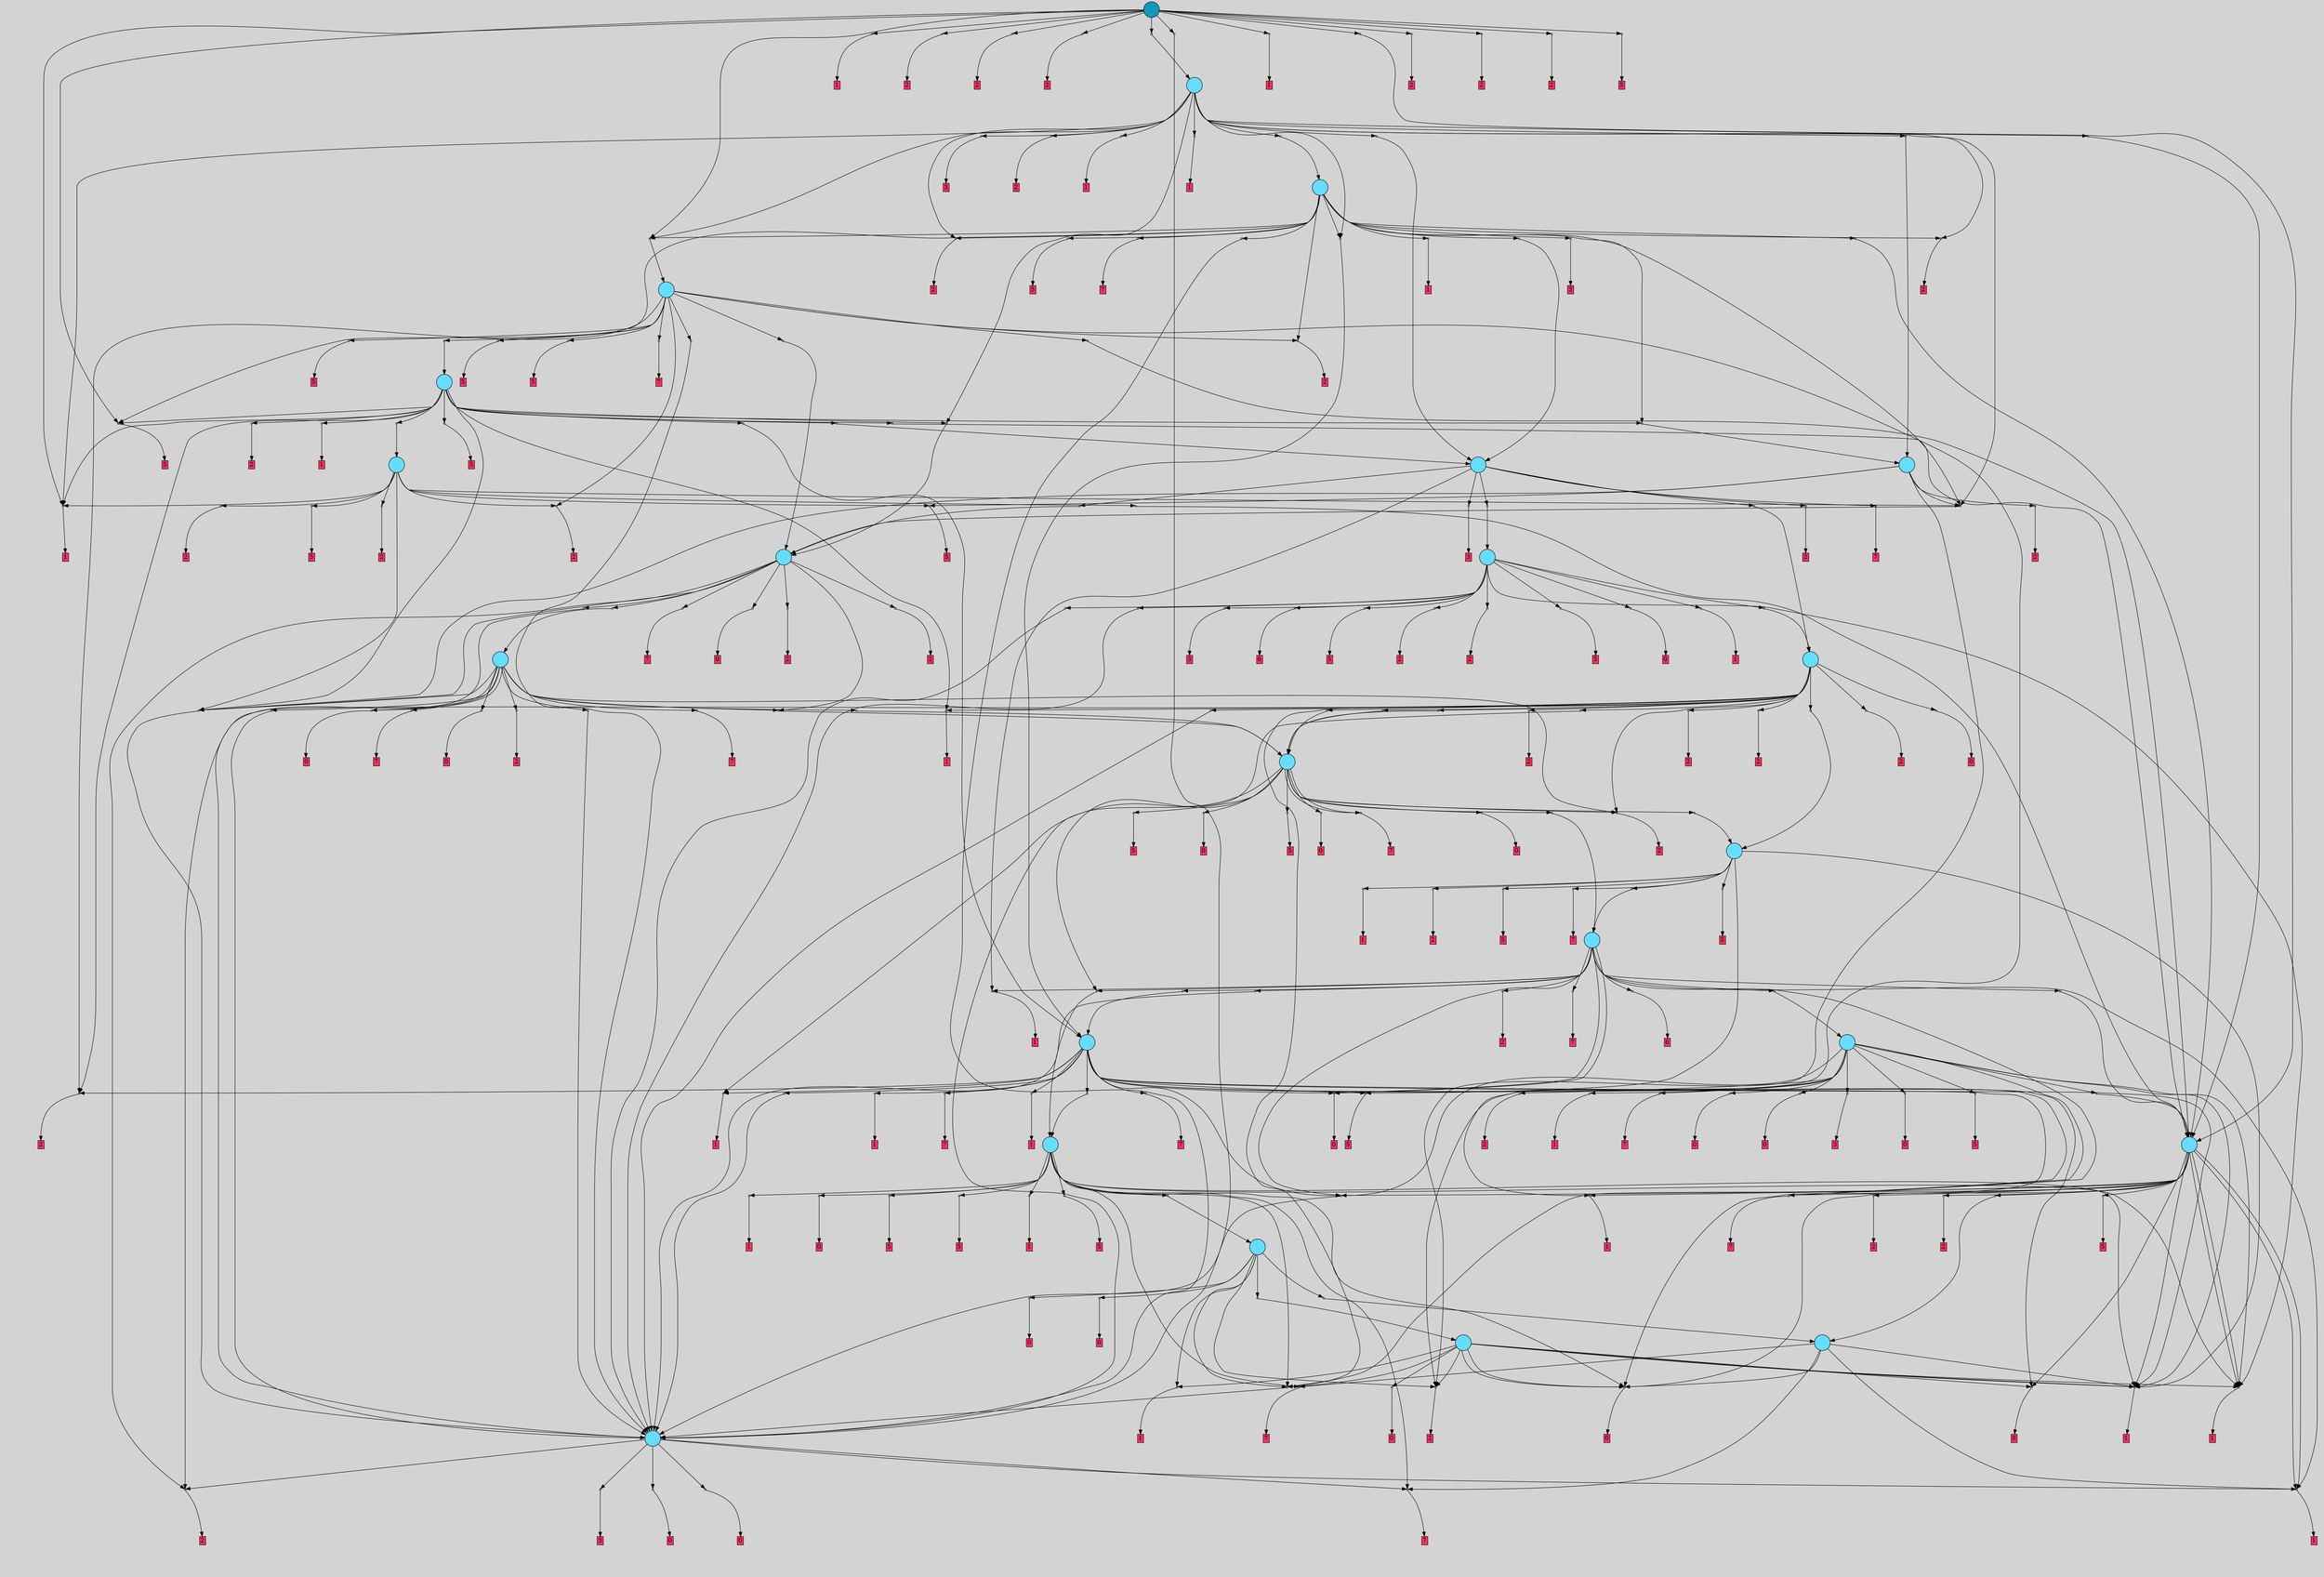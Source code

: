 // File exported with GEGELATI v1.3.1
// On the 2024-07-16 22:52:41
// With the MARL::MarlTPGGraphDotExporter
digraph{
	graph[pad = "0.212, 0.055" bgcolor = lightgray]
	node[shape=circle style = filled label = ""]
		T7202 [fillcolor="#66ddff"]
		T7214 [fillcolor="#66ddff"]
		T7271 [fillcolor="#66ddff"]
		T7302 [fillcolor="#66ddff"]
		T7304 [fillcolor="#66ddff"]
		T7317 [fillcolor="#66ddff"]
		T7330 [fillcolor="#66ddff"]
		T7396 [fillcolor="#66ddff"]
		T7455 [fillcolor="#66ddff"]
		T7478 [fillcolor="#66ddff"]
		T7526 [fillcolor="#66ddff"]
		T7986 [fillcolor="#66ddff"]
		T8007 [fillcolor="#66ddff"]
		T8102 [fillcolor="#66ddff"]
		T8138 [fillcolor="#66ddff"]
		T8168 [fillcolor="#66ddff"]
		T8339 [fillcolor="#66ddff"]
		T8343 [fillcolor="#66ddff"]
		T8396 [fillcolor="#66ddff"]
		T8428 [fillcolor="#66ddff"]
		T8470 [fillcolor="#66ddff"]
		T8497 [fillcolor="#66ddff"]
		T8539 [fillcolor="#1199bb"]
		P74787 [fillcolor="#cccccc" shape=point] //
		I74787 [shape=box style=invis label="8|1&0|5#3|7&#92;n2|2&4|5#3|0&#92;n1|6&0|4#1|0&#92;n6|7&3|2#0|2&#92;n5|6&0|0#4|4&#92;n7|6&2|4#3|1&#92;n0|3&3|7#3|1&#92;n3|3&1|3#0|6&#92;n7|0&2|7#2|0&#92;n4|3&1|6#1|5&#92;n"]
		P74787 -> I74787[style=invis]
		A57244 [fillcolor="#ff3366" shape=box margin=0.03 width=0 height=0 label="3"]
		T7202 -> P74787 -> A57244
		P74788 [fillcolor="#cccccc" shape=point] //
		I74788 [shape=box style=invis label="5|5&0|0#2|2&#92;n2|3&0|7#2|1&#92;n"]
		P74788 -> I74788[style=invis]
		A57245 [fillcolor="#ff3366" shape=box margin=0.03 width=0 height=0 label="1"]
		T7202 -> P74788 -> A57245
		P74789 [fillcolor="#cccccc" shape=point] //
		I74789 [shape=box style=invis label="1|1&3|2#2|4&#92;n7|3&4|4#1|5&#92;n"]
		P74789 -> I74789[style=invis]
		A57246 [fillcolor="#ff3366" shape=box margin=0.03 width=0 height=0 label="2"]
		T7202 -> P74789 -> A57246
		P74790 [fillcolor="#cccccc" shape=point] //
		I74790 [shape=box style=invis label="2|0&3|6#1|2&#92;n6|4&0|1#0|2&#92;n3|1&1|2#0|5&#92;n5|2&4|4#4|3&#92;n6|3&1|1#3|1&#92;n1|3&1|2#3|2&#92;n4|4&2|6#4|5&#92;n7|6&0|4#2|6&#92;n3|1&2|6#4|6&#92;n0|5&1|3#2|0&#92;n"]
		P74790 -> I74790[style=invis]
		A57247 [fillcolor="#ff3366" shape=box margin=0.03 width=0 height=0 label="0"]
		T7202 -> P74790 -> A57247
		P74791 [fillcolor="#cccccc" shape=point] //
		I74791 [shape=box style=invis label="3|2&0|6#0|4&#92;n7|2&4|0#3|1&#92;n6|7&1|1#3|0&#92;n0|7&1|5#0|4&#92;n3|1&2|5#1|5&#92;n7|2&1|7#2|0&#92;n6|2&4|4#4|1&#92;n1|3&4|6#3|1&#92;n"]
		P74791 -> I74791[style=invis]
		A57248 [fillcolor="#ff3366" shape=box margin=0.03 width=0 height=0 label="0"]
		T7202 -> P74791 -> A57248
		P74792 [fillcolor="#cccccc" shape=point] //
		I74792 [shape=box style=invis label="5|5&2|5#3|0&#92;n8|3&1|0#4|5&#92;n7|0&0|4#2|6&#92;n2|0&0|0#0|5&#92;n0|0&2|1#1|0&#92;n2|2&0|0#4|2&#92;n5|5&4|3#4|5&#92;n0|0&0|6#2|5&#92;n"]
		P74792 -> I74792[style=invis]
		A57249 [fillcolor="#ff3366" shape=box margin=0.03 width=0 height=0 label="7"]
		T7202 -> P74792 -> A57249
		P74793 [fillcolor="#cccccc" shape=point] //
		I74793 [shape=box style=invis label="7|7&4|6#1|5&#92;n5|2&3|5#1|5&#92;n2|0&1|1#3|0&#92;n"]
		P74793 -> I74793[style=invis]
		A57250 [fillcolor="#ff3366" shape=box margin=0.03 width=0 height=0 label="0"]
		T7214 -> P74793 -> A57250
		P74794 [fillcolor="#cccccc" shape=point] //
		I74794 [shape=box style=invis label="0|7&0|6#0|1&#92;n3|1&0|2#4|3&#92;n4|1&0|7#4|1&#92;n4|7&4|7#2|7&#92;n3|4&4|5#1|3&#92;n1|5&2|7#0|1&#92;n5|0&1|2#2|4&#92;n4|3&3|5#3|2&#92;n0|5&2|5#3|6&#92;n2|0&3|1#1|0&#92;n"]
		P74794 -> I74794[style=invis]
		A57251 [fillcolor="#ff3366" shape=box margin=0.03 width=0 height=0 label="1"]
		T7214 -> P74794 -> A57251
		T7214 -> P74788
		T7214 -> P74792
		P74795 [fillcolor="#cccccc" shape=point] //
		I74795 [shape=box style=invis label="7|0&0|4#2|4&#92;n8|3&1|0#4|5&#92;n3|4&2|4#2|4&#92;n5|5&2|5#3|0&#92;n2|0&0|0#0|5&#92;n0|0&2|1#1|0&#92;n2|2&0|0#4|2&#92;n5|5&4|3#4|5&#92;n0|0&0|6#2|5&#92;n"]
		P74795 -> I74795[style=invis]
		A57252 [fillcolor="#ff3366" shape=box margin=0.03 width=0 height=0 label="7"]
		T7214 -> P74795 -> A57252
		P74796 [fillcolor="#cccccc" shape=point] //
		I74796 [shape=box style=invis label="5|0&1|1#0|2&#92;n2|1&3|6#4|1&#92;n8|0&2|5#1|7&#92;n7|1&2|2#0|0&#92;n2|6&2|0#4|3&#92;n"]
		P74796 -> I74796[style=invis]
		T7271 -> P74796 -> T7202
		P74797 [fillcolor="#cccccc" shape=point] //
		I74797 [shape=box style=invis label="0|7&0|6#0|1&#92;n4|3&3|5#3|2&#92;n4|1&0|7#4|1&#92;n4|7&4|7#2|1&#92;n3|4&4|5#1|0&#92;n1|5&2|7#0|1&#92;n5|0&1|2#2|4&#92;n2|0&3|1#1|0&#92;n0|5&2|5#3|6&#92;n3|1&0|2#4|3&#92;n"]
		P74797 -> I74797[style=invis]
		A57253 [fillcolor="#ff3366" shape=box margin=0.03 width=0 height=0 label="1"]
		T7271 -> P74797 -> A57253
		T7271 -> P74793
		P74798 [fillcolor="#cccccc" shape=point] //
		I74798 [shape=box style=invis label="6|7&0|1#3|1&#92;n3|6&2|6#4|6&#92;n1|3&1|2#3|2&#92;n1|6&1|2#3|1&#92;n3|1&1|2#0|5&#92;n"]
		P74798 -> I74798[style=invis]
		A57254 [fillcolor="#ff3366" shape=box margin=0.03 width=0 height=0 label="0"]
		T7271 -> P74798 -> A57254
		P74799 [fillcolor="#cccccc" shape=point] //
		I74799 [shape=box style=invis label="6|7&2|4#0|7&#92;n1|7&4|6#1|5&#92;n5|2&3|5#1|5&#92;n"]
		P74799 -> I74799[style=invis]
		A57255 [fillcolor="#ff3366" shape=box margin=0.03 width=0 height=0 label="0"]
		T7271 -> P74799 -> A57255
		P74800 [fillcolor="#cccccc" shape=point] //
		I74800 [shape=box style=invis label="1|2&2|6#2|4&#92;n1|0&0|7#3|7&#92;n"]
		P74800 -> I74800[style=invis]
		A57256 [fillcolor="#ff3366" shape=box margin=0.03 width=0 height=0 label="2"]
		T7271 -> P74800 -> A57256
		P74801 [fillcolor="#cccccc" shape=point] //
		I74801 [shape=box style=invis label="7|0&4|0#4|1&#92;n5|7&0|5#2|0&#92;n1|2&1|0#3|0&#92;n4|0&2|1#2|1&#92;n2|2&3|3#3|1&#92;n"]
		P74801 -> I74801[style=invis]
		A57257 [fillcolor="#ff3366" shape=box margin=0.03 width=0 height=0 label="1"]
		T7271 -> P74801 -> A57257
		T7271 -> P74793
		T7271 -> P74794
		T7271 -> P74794
		T7302 -> P74798
		T7302 -> P74801
		T7302 -> P74793
		P74802 [fillcolor="#cccccc" shape=point] //
		I74802 [shape=box style=invis label="0|7&0|6#0|1&#92;n1|6&4|5#4|4&#92;n0|6&2|0#2|7&#92;n4|3&3|5#3|2&#92;n4|7&4|7#2|7&#92;n1|5&2|7#0|1&#92;n3|5&4|5#1|3&#92;n5|0&1|2#2|4&#92;n4|1&0|7#4|1&#92;n2|0&3|1#1|0&#92;n"]
		P74802 -> I74802[style=invis]
		A57258 [fillcolor="#ff3366" shape=box margin=0.03 width=0 height=0 label="1"]
		T7302 -> P74802 -> A57258
		T7302 -> P74794
		P74803 [fillcolor="#cccccc" shape=point] //
		I74803 [shape=box style=invis label="2|6&2|0#4|3&#92;n2|1&3|6#4|1&#92;n8|0&2|5#1|7&#92;n7|1&2|2#1|0&#92;n"]
		P74803 -> I74803[style=invis]
		T7302 -> P74803 -> T7202
		P74804 [fillcolor="#cccccc" shape=point] //
		I74804 [shape=box style=invis label="1|2&2|6#4|4&#92;n2|1&1|0#3|6&#92;n"]
		P74804 -> I74804[style=invis]
		A57259 [fillcolor="#ff3366" shape=box margin=0.03 width=0 height=0 label="2"]
		T7302 -> P74804 -> A57259
		P74805 [fillcolor="#cccccc" shape=point] //
		I74805 [shape=box style=invis label="5|0&0|7#3|7&#92;n1|2&2|6#2|4&#92;n"]
		P74805 -> I74805[style=invis]
		A57260 [fillcolor="#ff3366" shape=box margin=0.03 width=0 height=0 label="2"]
		T7302 -> P74805 -> A57260
		P74806 [fillcolor="#cccccc" shape=point] //
		I74806 [shape=box style=invis label="1|3&4|3#3|0&#92;n4|0&2|1#2|1&#92;n1|2&1|0#3|3&#92;n"]
		P74806 -> I74806[style=invis]
		T7302 -> P74806 -> T7214
		P74807 [fillcolor="#cccccc" shape=point] //
		I74807 [shape=box style=invis label="1|2&1|0#1|0&#92;n4|6&2|1#0|1&#92;n3|1&4|3#4|2&#92;n"]
		P74807 -> I74807[style=invis]
		A57261 [fillcolor="#ff3366" shape=box margin=0.03 width=0 height=0 label="5"]
		T7302 -> P74807 -> A57261
		T7302 -> P74788
		P74808 [fillcolor="#cccccc" shape=point] //
		I74808 [shape=box style=invis label="7|0&0|4#2|6&#92;n2|0&0|0#0|5&#92;n5|5&2|5#3|0&#92;n8|3&1|0#4|5&#92;n0|0&2|1#1|7&#92;n2|2&0|0#4|2&#92;n8|7&1|7#4|7&#92;n5|5&4|3#4|3&#92;n"]
		P74808 -> I74808[style=invis]
		A57262 [fillcolor="#ff3366" shape=box margin=0.03 width=0 height=0 label="7"]
		T7302 -> P74808 -> A57262
		T7302 -> P74801
		T7302 -> P74788
		T7302 -> P74796
		T7304 -> P74796
		T7304 -> P74797
		P74809 [fillcolor="#cccccc" shape=point] //
		I74809 [shape=box style=invis label="3|2&1|4#1|0&#92;n5|2&3|5#1|5&#92;n7|5&4|6#1|5&#92;n2|0&1|1#3|0&#92;n"]
		P74809 -> I74809[style=invis]
		A57263 [fillcolor="#ff3366" shape=box margin=0.03 width=0 height=0 label="0"]
		T7304 -> P74809 -> A57263
		P74810 [fillcolor="#cccccc" shape=point] //
		I74810 [shape=box style=invis label="6|7&0|1#3|1&#92;n1|7&1|2#3|2&#92;n3|6&2|6#4|6&#92;n1|6&1|2#3|1&#92;n3|7&0|5#2|4&#92;n"]
		P74810 -> I74810[style=invis]
		T7304 -> P74810 -> T7271
		T7304 -> P74800
		P74811 [fillcolor="#cccccc" shape=point] //
		I74811 [shape=box style=invis label="4|0&2|1#2|1&#92;n1|2&1|0#3|3&#92;n7|0&4|3#4|1&#92;n3|1&4|3#3|0&#92;n"]
		P74811 -> I74811[style=invis]
		T7304 -> P74811 -> T7214
		P74812 [fillcolor="#cccccc" shape=point] //
		I74812 [shape=box style=invis label="8|7&0|5#3|1&#92;n6|3&2|3#4|7&#92;n7|1&1|5#2|1&#92;n0|5&1|3#2|2&#92;n7|3&4|6#2|7&#92;n3|5&1|0#4|3&#92;n8|5&0|7#2|5&#92;n3|0&0|7#1|6&#92;n"]
		P74812 -> I74812[style=invis]
		A57264 [fillcolor="#ff3366" shape=box margin=0.03 width=0 height=0 label="0"]
		T7304 -> P74812 -> A57264
		T7317 -> P74796
		P74813 [fillcolor="#cccccc" shape=point] //
		I74813 [shape=box style=invis label="8|7&0|5#3|1&#92;n3|3&4|0#4|2&#92;n7|3&4|6#2|7&#92;n7|1&1|1#2|1&#92;n0|5&1|3#2|2&#92;n6|3&2|3#4|7&#92;n3|5&1|0#4|3&#92;n8|5&0|7#2|5&#92;n3|0&0|7#1|6&#92;n"]
		P74813 -> I74813[style=invis]
		A57265 [fillcolor="#ff3366" shape=box margin=0.03 width=0 height=0 label="0"]
		T7317 -> P74813 -> A57265
		T7317 -> P74801
		T7317 -> P74794
		P74814 [fillcolor="#cccccc" shape=point] //
		I74814 [shape=box style=invis label="3|1&4|0#0|2&#92;n6|0&3|2#1|4&#92;n2|0&0|3#2|2&#92;n3|7&3|7#0|5&#92;n"]
		P74814 -> I74814[style=invis]
		A57266 [fillcolor="#ff3366" shape=box margin=0.03 width=0 height=0 label="5"]
		T7317 -> P74814 -> A57266
		P74815 [fillcolor="#cccccc" shape=point] //
		I74815 [shape=box style=invis label="2|0&1|1#3|0&#92;n7|7&4|6#1|5&#92;n5|2&3|5#1|2&#92;n"]
		P74815 -> I74815[style=invis]
		T7317 -> P74815 -> T7304
		T7317 -> P74792
		T7317 -> P74795
		P74816 [fillcolor="#cccccc" shape=point] //
		I74816 [shape=box style=invis label="3|1&4|3#3|0&#92;n4|3&2|2#3|3&#92;n4|6&2|1#0|0&#92;n7|0&4|3#2|1&#92;n1|2&1|0#1|0&#92;n"]
		P74816 -> I74816[style=invis]
		A57267 [fillcolor="#ff3366" shape=box margin=0.03 width=0 height=0 label="5"]
		T7317 -> P74816 -> A57267
		P74817 [fillcolor="#cccccc" shape=point] //
		I74817 [shape=box style=invis label="0|7&4|6#0|0&#92;n3|3&3|5#3|2&#92;n2|0&3|1#1|0&#92;n4|7&4|7#2|7&#92;n3|2&4|1#4|6&#92;n5|0&1|2#2|4&#92;n3|1&0|2#4|3&#92;n1|5&2|7#0|1&#92;n0|5&2|5#3|7&#92;n4|1&2|7#4|1&#92;n"]
		P74817 -> I74817[style=invis]
		A57268 [fillcolor="#ff3366" shape=box margin=0.03 width=0 height=0 label="1"]
		T7317 -> P74817 -> A57268
		P74818 [fillcolor="#cccccc" shape=point] //
		I74818 [shape=box style=invis label="3|1&4|0#0|2&#92;n2|0&0|3#2|2&#92;n3|4&3|7#0|5&#92;n4|0&4|7#4|3&#92;n"]
		P74818 -> I74818[style=invis]
		A57269 [fillcolor="#ff3366" shape=box margin=0.03 width=0 height=0 label="5"]
		T7317 -> P74818 -> A57269
		T7317 -> P74793
		P74819 [fillcolor="#cccccc" shape=point] //
		I74819 [shape=box style=invis label="2|0&3|1#1|0&#92;n1|6&4|5#4|4&#92;n0|6&2|0#2|7&#92;n4|3&3|5#3|2&#92;n4|7&4|7#2|7&#92;n1|5&2|7#0|1&#92;n3|5&4|5#1|3&#92;n5|0&1|2#2|4&#92;n4|1&0|7#3|1&#92;n0|7&0|6#0|1&#92;n"]
		P74819 -> I74819[style=invis]
		A57270 [fillcolor="#ff3366" shape=box margin=0.03 width=0 height=0 label="1"]
		T7317 -> P74819 -> A57270
		T7330 -> P74801
		T7330 -> P74794
		T7330 -> P74803
		P74820 [fillcolor="#cccccc" shape=point] //
		I74820 [shape=box style=invis label="7|0&2|2#4|0&#92;n"]
		P74820 -> I74820[style=invis]
		A57271 [fillcolor="#ff3366" shape=box margin=0.03 width=0 height=0 label="2"]
		T7330 -> P74820 -> A57271
		P74821 [fillcolor="#cccccc" shape=point] //
		I74821 [shape=box style=invis label="2|1&0|0#2|5&#92;n7|0&4|3#2|1&#92;n1|2&1|0#1|0&#92;n4|6&2|1#0|1&#92;n4|1&4|3#3|2&#92;n"]
		P74821 -> I74821[style=invis]
		T7330 -> P74821 -> T7302
		P74822 [fillcolor="#cccccc" shape=point] //
		I74822 [shape=box style=invis label="7|5&0|4#1|0&#92;n8|5&3|6#3|2&#92;n6|0&1|4#2|3&#92;n"]
		P74822 -> I74822[style=invis]
		A57272 [fillcolor="#ff3366" shape=box margin=0.03 width=0 height=0 label="1"]
		T7330 -> P74822 -> A57272
		T7330 -> P74808
		P74823 [fillcolor="#cccccc" shape=point] //
		I74823 [shape=box style=invis label="8|0&2|5#1|7&#92;n1|0&3|0#3|6&#92;n2|6&2|0#4|3&#92;n1|0&0|4#2|3&#92;n"]
		P74823 -> I74823[style=invis]
		A57273 [fillcolor="#ff3366" shape=box margin=0.03 width=0 height=0 label="7"]
		T7330 -> P74823 -> A57273
		P74824 [fillcolor="#cccccc" shape=point] //
		I74824 [shape=box style=invis label="5|2&3|5#1|5&#92;n7|7&1|6#1|5&#92;n2|0&1|1#3|0&#92;n"]
		P74824 -> I74824[style=invis]
		A57274 [fillcolor="#ff3366" shape=box margin=0.03 width=0 height=0 label="0"]
		T7330 -> P74824 -> A57274
		T7330 -> P74800
		P74825 [fillcolor="#cccccc" shape=point] //
		I74825 [shape=box style=invis label="2|3&1|1#3|0&#92;n8|3&1|1#1|3&#92;n"]
		P74825 -> I74825[style=invis]
		A57275 [fillcolor="#ff3366" shape=box margin=0.03 width=0 height=0 label="0"]
		T7330 -> P74825 -> A57275
		P74826 [fillcolor="#cccccc" shape=point] //
		I74826 [shape=box style=invis label="2|2&4|5#3|0&#92;n6|6&3|2#0|2&#92;n1|6&0|4#1|0&#92;n8|6&3|5#2|5&#92;n5|6&0|0#4|0&#92;n6|0&2|7#2|0&#92;n3|3&1|7#0|6&#92;n7|6&2|4#3|1&#92;n8|1&0|5#3|7&#92;n4|3&1|6#1|5&#92;n"]
		P74826 -> I74826[style=invis]
		A57276 [fillcolor="#ff3366" shape=box margin=0.03 width=0 height=0 label="3"]
		T7330 -> P74826 -> A57276
		P74827 [fillcolor="#cccccc" shape=point] //
		I74827 [shape=box style=invis label="0|0&0|2#4|1&#92;n"]
		P74827 -> I74827[style=invis]
		A57277 [fillcolor="#ff3366" shape=box margin=0.03 width=0 height=0 label="0"]
		T7330 -> P74827 -> A57277
		P74828 [fillcolor="#cccccc" shape=point] //
		I74828 [shape=box style=invis label="2|0&4|3#2|2&#92;n3|1&4|0#0|2&#92;n4|0&4|7#4|3&#92;n"]
		P74828 -> I74828[style=invis]
		A57278 [fillcolor="#ff3366" shape=box margin=0.03 width=0 height=0 label="5"]
		T7330 -> P74828 -> A57278
		P74829 [fillcolor="#cccccc" shape=point] //
		I74829 [shape=box style=invis label="2|7&0|6#4|1&#92;n3|4&4|5#1|3&#92;n1|5&2|7#0|4&#92;n2|0&3|1#1|0&#92;n0|0&2|0#3|6&#92;n"]
		P74829 -> I74829[style=invis]
		T7396 -> P74829 -> T7317
		T7396 -> P74803
		P74830 [fillcolor="#cccccc" shape=point] //
		I74830 [shape=box style=invis label="7|6&2|6#0|0&#92;n5|6&3|0#4|2&#92;n5|0&4|0#0|1&#92;n2|2&1|7#4|2&#92;n"]
		P74830 -> I74830[style=invis]
		A57279 [fillcolor="#ff3366" shape=box margin=0.03 width=0 height=0 label="1"]
		T7396 -> P74830 -> A57279
		P74831 [fillcolor="#cccccc" shape=point] //
		I74831 [shape=box style=invis label="3|0&1|1#2|7&#92;n0|1&2|2#3|7&#92;n1|1&3|3#0|2&#92;n2|7&3|7#1|2&#92;n5|2&2|4#1|2&#92;n3|3&1|7#3|5&#92;n1|3&0|3#1|2&#92;n"]
		P74831 -> I74831[style=invis]
		A57280 [fillcolor="#ff3366" shape=box margin=0.03 width=0 height=0 label="7"]
		T7396 -> P74831 -> A57280
		P74832 [fillcolor="#cccccc" shape=point] //
		I74832 [shape=box style=invis label="2|0&1|1#3|0&#92;n7|7&4|6#2|5&#92;n"]
		P74832 -> I74832[style=invis]
		A57281 [fillcolor="#ff3366" shape=box margin=0.03 width=0 height=0 label="0"]
		T7396 -> P74832 -> A57281
		P74833 [fillcolor="#cccccc" shape=point] //
		I74833 [shape=box style=invis label="1|2&2|6#4|2&#92;n1|0&0|7#3|7&#92;n"]
		P74833 -> I74833[style=invis]
		A57282 [fillcolor="#ff3366" shape=box margin=0.03 width=0 height=0 label="2"]
		T7396 -> P74833 -> A57282
		P74834 [fillcolor="#cccccc" shape=point] //
		I74834 [shape=box style=invis label="3|4&4|5#1|3&#92;n8|5&0|4#0|1&#92;n2|0&3|1#1|0&#92;n6|0&3|0#1|1&#92;n0|6&1|6#0|5&#92;n4|3&3|5#3|2&#92;n0|2&0|4#0|1&#92;n6|3&0|6#0|1&#92;n7|2&4|0#1|7&#92;n0|3&1|4#3|0&#92;n"]
		P74834 -> I74834[style=invis]
		A57283 [fillcolor="#ff3366" shape=box margin=0.03 width=0 height=0 label="1"]
		T7396 -> P74834 -> A57283
		P74835 [fillcolor="#cccccc" shape=point] //
		I74835 [shape=box style=invis label="7|0&4|3#2|2&#92;n1|2&1|0#1|0&#92;n4|6&2|1#0|1&#92;n3|1&4|3#3|2&#92;n"]
		P74835 -> I74835[style=invis]
		A57284 [fillcolor="#ff3366" shape=box margin=0.03 width=0 height=0 label="5"]
		T7396 -> P74835 -> A57284
		P74836 [fillcolor="#cccccc" shape=point] //
		I74836 [shape=box style=invis label="5|0&3|2#2|4&#92;n4|1&3|0#0|3&#92;n3|1&1|2#4|3&#92;n4|6&3|5#3|2&#92;n4|1&0|7#4|1&#92;n1|1&2|7#0|1&#92;n0|5&2|5#3|6&#92;n3|4&4|5#1|0&#92;n0|7&0|6#0|2&#92;n"]
		P74836 -> I74836[style=invis]
		A57285 [fillcolor="#ff3366" shape=box margin=0.03 width=0 height=0 label="1"]
		T7396 -> P74836 -> A57285
		T7396 -> P74794
		T7396 -> P74808
		T7396 -> P74798
		T7396 -> P74793
		P74837 [fillcolor="#cccccc" shape=point] //
		I74837 [shape=box style=invis label="7|1&3|2#1|0&#92;n6|0&1|4#0|0&#92;n5|5&4|5#4|7&#92;n2|6&2|0#4|3&#92;n2|1&3|6#4|1&#92;n"]
		P74837 -> I74837[style=invis]
		T7396 -> P74837 -> T7202
		P74838 [fillcolor="#cccccc" shape=point] //
		I74838 [shape=box style=invis label="7|0&0|4#2|6&#92;n2|0&0|0#0|5&#92;n0|4&2|1#1|7&#92;n5|5&2|5#3|0&#92;n2|2&0|0#4|2&#92;n5|5&4|3#4|3&#92;n8|7&1|7#4|7&#92;n"]
		P74838 -> I74838[style=invis]
		A57286 [fillcolor="#ff3366" shape=box margin=0.03 width=0 height=0 label="7"]
		T7396 -> P74838 -> A57286
		P74839 [fillcolor="#cccccc" shape=point] //
		I74839 [shape=box style=invis label="1|3&1|2#3|1&#92;n2|3&1|2#0|2&#92;n3|1&2|4#0|5&#92;n6|6&3|6#0|5&#92;n2|2&1|4#2|5&#92;n"]
		P74839 -> I74839[style=invis]
		T7455 -> P74839 -> T7302
		P74840 [fillcolor="#cccccc" shape=point] //
		I74840 [shape=box style=invis label="4|0&2|1#2|1&#92;n3|1&4|3#2|0&#92;n7|5&3|0#0|3&#92;n7|0&4|0#2|3&#92;n0|5&0|4#4|0&#92;n5|0&0|4#2|0&#92;n5|3&4|3#0|7&#92;n2|2&3|3#3|1&#92;n1|2&4|7#1|6&#92;n"]
		P74840 -> I74840[style=invis]
		A57287 [fillcolor="#ff3366" shape=box margin=0.03 width=0 height=0 label="6"]
		T7455 -> P74840 -> A57287
		P74841 [fillcolor="#cccccc" shape=point] //
		I74841 [shape=box style=invis label="2|0&2|6#4|3&#92;n0|2&4|1#3|7&#92;n7|1&0|4#4|2&#92;n7|5&4|5#1|5&#92;n3|4&2|2#0|7&#92;n2|5&2|4#0|0&#92;n"]
		P74841 -> I74841[style=invis]
		T7455 -> P74841 -> T7317
		P74842 [fillcolor="#cccccc" shape=point] //
		I74842 [shape=box style=invis label="2|1&3|6#4|1&#92;n2|6&2|0#4|7&#92;n8|0&2|5#1|7&#92;n5|3&1|4#3|5&#92;n"]
		P74842 -> I74842[style=invis]
		T7455 -> P74842 -> T7202
		T7455 -> P74832
		P74843 [fillcolor="#cccccc" shape=point] //
		I74843 [shape=box style=invis label="3|0&3|3#4|5&#92;n0|3&2|2#0|7&#92;n8|3&4|3#3|0&#92;n"]
		P74843 -> I74843[style=invis]
		T7455 -> P74843 -> T7330
		P74844 [fillcolor="#cccccc" shape=point] //
		I74844 [shape=box style=invis label="8|1&4|1#2|2&#92;n7|0&3|2#2|0&#92;n7|2&2|3#4|2&#92;n"]
		P74844 -> I74844[style=invis]
		T7455 -> P74844 -> T7396
		P74845 [fillcolor="#cccccc" shape=point] //
		I74845 [shape=box style=invis label="3|2&2|7#4|3&#92;n1|0&1|7#3|7&#92;n"]
		P74845 -> I74845[style=invis]
		A57288 [fillcolor="#ff3366" shape=box margin=0.03 width=0 height=0 label="2"]
		T7455 -> P74845 -> A57288
		P74846 [fillcolor="#cccccc" shape=point] //
		I74846 [shape=box style=invis label="0|7&0|6#0|1&#92;n3|1&0|2#4|3&#92;n4|1&0|7#4|1&#92;n4|7&4|7#1|7&#92;n5|0&1|2#2|4&#92;n8|5&0|4#0|1&#92;n3|4&4|5#1|3&#92;n4|3&3|5#3|2&#92;n1|1&2|7#0|1&#92;n2|0&3|1#1|0&#92;n"]
		P74846 -> I74846[style=invis]
		A57289 [fillcolor="#ff3366" shape=box margin=0.03 width=0 height=0 label="1"]
		T7455 -> P74846 -> A57289
		P74847 [fillcolor="#cccccc" shape=point] //
		I74847 [shape=box style=invis label="7|0&0|4#2|6&#92;n2|0&0|0#0|5&#92;n5|5&1|5#3|0&#92;n0|0&2|1#1|7&#92;n8|7&1|7#4|7&#92;n2|2&0|0#4|2&#92;n4|6&1|5#1|0&#92;n5|5&4|3#4|3&#92;n"]
		P74847 -> I74847[style=invis]
		A57290 [fillcolor="#ff3366" shape=box margin=0.03 width=0 height=0 label="7"]
		T7455 -> P74847 -> A57290
		T7455 -> P74808
		T7455 -> P74803
		T7455 -> P74832
		T7455 -> P74788
		P74848 [fillcolor="#cccccc" shape=point] //
		I74848 [shape=box style=invis label="7|1&2|2#1|1&#92;n0|5&0|4#4|0&#92;n8|0&4|5#0|7&#92;n5|7&2|2#2|6&#92;n"]
		P74848 -> I74848[style=invis]
		T7478 -> P74848 -> T7455
		P74849 [fillcolor="#cccccc" shape=point] //
		I74849 [shape=box style=invis label="0|0&0|0#2|0&#92;n8|6&4|5#4|1&#92;n"]
		P74849 -> I74849[style=invis]
		A57291 [fillcolor="#ff3366" shape=box margin=0.03 width=0 height=0 label="2"]
		T7478 -> P74849 -> A57291
		P74850 [fillcolor="#cccccc" shape=point] //
		I74850 [shape=box style=invis label="2|0&1|3#2|5&#92;n8|6&2|0#0|3&#92;n0|1&4|7#0|7&#92;n1|3&2|4#0|2&#92;n"]
		P74850 -> I74850[style=invis]
		A57292 [fillcolor="#ff3366" shape=box margin=0.03 width=0 height=0 label="5"]
		T7478 -> P74850 -> A57292
		P74851 [fillcolor="#cccccc" shape=point] //
		I74851 [shape=box style=invis label="7|0&4|4#2|1&#92;n4|6&2|1#0|1&#92;n3|1&2|4#3|7&#92;n7|4&4|1#4|3&#92;n1|2&1|0#4|0&#92;n8|5&1|5#2|3&#92;n3|1&4|3#3|2&#92;n"]
		P74851 -> I74851[style=invis]
		A57293 [fillcolor="#ff3366" shape=box margin=0.03 width=0 height=0 label="7"]
		T7478 -> P74851 -> A57293
		T7478 -> P74794
		P74852 [fillcolor="#cccccc" shape=point] //
		I74852 [shape=box style=invis label="3|4&4|0#2|5&#92;n4|0&4|7#4|3&#92;n0|7&1|1#1|2&#92;n2|0&2|3#2|2&#92;n"]
		P74852 -> I74852[style=invis]
		A57294 [fillcolor="#ff3366" shape=box margin=0.03 width=0 height=0 label="5"]
		T7478 -> P74852 -> A57294
		T7478 -> P74835
		P74853 [fillcolor="#cccccc" shape=point] //
		I74853 [shape=box style=invis label="8|5&0|4#0|1&#92;n3|1&0|2#4|3&#92;n4|1&0|7#4|1&#92;n4|7&4|7#1|7&#92;n5|0&1|2#2|4&#92;n0|7&0|6#0|1&#92;n3|4&4|5#1|3&#92;n4|3&3|5#3|2&#92;n1|1&2|7#0|1&#92;n2|0&3|1#0|0&#92;n"]
		P74853 -> I74853[style=invis]
		A57295 [fillcolor="#ff3366" shape=box margin=0.03 width=0 height=0 label="1"]
		T7478 -> P74853 -> A57295
		P74854 [fillcolor="#cccccc" shape=point] //
		I74854 [shape=box style=invis label="4|2&4|3#0|5&#92;n7|5&2|1#4|1&#92;n8|0&1|2#4|4&#92;n"]
		P74854 -> I74854[style=invis]
		T7526 -> P74854 -> T7478
		P74855 [fillcolor="#cccccc" shape=point] //
		I74855 [shape=box style=invis label="4|2&4|2#2|5&#92;n4|0&4|2#1|0&#92;n3|2&2|0#0|6&#92;n"]
		P74855 -> I74855[style=invis]
		A57296 [fillcolor="#ff3366" shape=box margin=0.03 width=0 height=0 label="0"]
		T7526 -> P74855 -> A57296
		P74856 [fillcolor="#cccccc" shape=point] //
		I74856 [shape=box style=invis label="3|3&1|7#3|5&#92;n0|1&0|2#3|7&#92;n0|0&2|2#3|2&#92;n8|7&3|0#1|5&#92;n6|7&1|3#2|4&#92;n2|7&3|7#1|0&#92;n"]
		P74856 -> I74856[style=invis]
		A57297 [fillcolor="#ff3366" shape=box margin=0.03 width=0 height=0 label="7"]
		T7526 -> P74856 -> A57297
		P74857 [fillcolor="#cccccc" shape=point] //
		I74857 [shape=box style=invis label="8|5&2|0#2|5&#92;n1|0&3|1#1|5&#92;n"]
		P74857 -> I74857[style=invis]
		A57298 [fillcolor="#ff3366" shape=box margin=0.03 width=0 height=0 label="0"]
		T7526 -> P74857 -> A57298
		P74858 [fillcolor="#cccccc" shape=point] //
		I74858 [shape=box style=invis label="8|0&3|2#1|3&#92;n2|3&4|6#2|5&#92;n"]
		P74858 -> I74858[style=invis]
		A57299 [fillcolor="#ff3366" shape=box margin=0.03 width=0 height=0 label="2"]
		T7526 -> P74858 -> A57299
		P74859 [fillcolor="#cccccc" shape=point] //
		I74859 [shape=box style=invis label="8|0&4|5#0|7&#92;n5|7&2|2#2|6&#92;n7|1&2|2#1|4&#92;n"]
		P74859 -> I74859[style=invis]
		T7526 -> P74859 -> T7455
		P74860 [fillcolor="#cccccc" shape=point] //
		I74860 [shape=box style=invis label="6|6&4|7#3|1&#92;n5|5&4|3#2|2&#92;n4|0&4|7#4|3&#92;n2|0&2|3#2|3&#92;n"]
		P74860 -> I74860[style=invis]
		A57300 [fillcolor="#ff3366" shape=box margin=0.03 width=0 height=0 label="5"]
		T7526 -> P74860 -> A57300
		T7526 -> P74841
		T7526 -> P74834
		P74861 [fillcolor="#cccccc" shape=point] //
		I74861 [shape=box style=invis label="4|7&0|7#1|2&#92;n4|0&3|7#3|1&#92;n1|2&4|0#2|7&#92;n"]
		P74861 -> I74861[style=invis]
		A57301 [fillcolor="#ff3366" shape=box margin=0.03 width=0 height=0 label="0"]
		T7526 -> P74861 -> A57301
		P74862 [fillcolor="#cccccc" shape=point] //
		I74862 [shape=box style=invis label="4|6&2|1#0|1&#92;n1|2&1|0#1|0&#92;n7|0&4|3#2|1&#92;n3|1&4|3#3|2&#92;n"]
		P74862 -> I74862[style=invis]
		A57302 [fillcolor="#ff3366" shape=box margin=0.03 width=0 height=0 label="5"]
		T7526 -> P74862 -> A57302
		T7526 -> P74856
		P74863 [fillcolor="#cccccc" shape=point] //
		I74863 [shape=box style=invis label="8|3&1|0#4|5&#92;n0|0&0|6#3|4&#92;n2|0&2|0#0|5&#92;n1|7&4|0#2|2&#92;n5|0&2|5#2|0&#92;n5|5&4|5#1|6&#92;n"]
		P74863 -> I74863[style=invis]
		A57303 [fillcolor="#ff3366" shape=box margin=0.03 width=0 height=0 label="7"]
		T7986 -> P74863 -> A57303
		P74864 [fillcolor="#cccccc" shape=point] //
		I74864 [shape=box style=invis label="6|4&0|3#1|6&#92;n7|3&0|6#3|7&#92;n0|7&0|4#1|7&#92;n0|5&2|5#3|6&#92;n0|5&3|7#4|1&#92;n7|4&3|0#2|2&#92;n8|2&4|0#1|3&#92;n4|7&0|6#0|4&#92;n7|3&0|7#3|0&#92;n6|2&3|0#2|4&#92;n"]
		P74864 -> I74864[style=invis]
		T7986 -> P74864 -> T7526
		P74865 [fillcolor="#cccccc" shape=point] //
		I74865 [shape=box style=invis label="2|6&2|0#4|3&#92;n8|0&2|5#1|7&#92;n2|1&3|6#4|1&#92;n7|1&0|2#1|0&#92;n5|7&4|6#3|7&#92;n"]
		P74865 -> I74865[style=invis]
		T7986 -> P74865 -> T7202
		P74866 [fillcolor="#cccccc" shape=point] //
		I74866 [shape=box style=invis label="6|4&0|3#1|6&#92;n7|4&3|0#2|2&#92;n4|7&0|6#0|4&#92;n0|5&2|5#3|6&#92;n0|5&3|7#4|1&#92;n7|3&0|2#3|7&#92;n8|0&4|0#1|3&#92;n0|7&0|4#1|7&#92;n7|3&0|7#3|0&#92;n6|2&3|0#2|4&#92;n"]
		P74866 -> I74866[style=invis]
		T7986 -> P74866 -> T7526
		P74867 [fillcolor="#cccccc" shape=point] //
		I74867 [shape=box style=invis label="3|7&0|7#1|7&#92;n7|0&4|7#3|4&#92;n4|4&2|2#0|5&#92;n2|4&0|4#1|4&#92;n"]
		P74867 -> I74867[style=invis]
		A57304 [fillcolor="#ff3366" shape=box margin=0.03 width=0 height=0 label="0"]
		T7986 -> P74867 -> A57304
		P74868 [fillcolor="#cccccc" shape=point] //
		I74868 [shape=box style=invis label="8|7&1|7#4|5&#92;n5|5&2|5#3|0&#92;n3|3&2|0#1|2&#92;n5|5&4|5#1|0&#92;n1|7&4|0#2|2&#92;n8|3&1|0#4|5&#92;n2|0&2|0#0|5&#92;n"]
		P74868 -> I74868[style=invis]
		A57305 [fillcolor="#ff3366" shape=box margin=0.03 width=0 height=0 label="7"]
		T7986 -> P74868 -> A57305
		P74869 [fillcolor="#cccccc" shape=point] //
		I74869 [shape=box style=invis label="2|0&1|1#2|1&#92;n"]
		P74869 -> I74869[style=invis]
		A57306 [fillcolor="#ff3366" shape=box margin=0.03 width=0 height=0 label="0"]
		T7986 -> P74869 -> A57306
		T7986 -> P74858
		P74870 [fillcolor="#cccccc" shape=point] //
		I74870 [shape=box style=invis label="2|6&2|0#4|3&#92;n8|0&2|5#1|7&#92;n2|0&3|6#4|1&#92;n5|7&4|6#3|7&#92;n5|2&0|0#3|1&#92;n7|1&0|2#1|0&#92;n"]
		P74870 -> I74870[style=invis]
		T7986 -> P74870 -> T7202
		P74871 [fillcolor="#cccccc" shape=point] //
		I74871 [shape=box style=invis label="8|0&3|5#4|1&#92;n"]
		P74871 -> I74871[style=invis]
		A57307 [fillcolor="#ff3366" shape=box margin=0.03 width=0 height=0 label="2"]
		T7986 -> P74871 -> A57307
		P74872 [fillcolor="#cccccc" shape=point] //
		I74872 [shape=box style=invis label="2|6&2|0#4|3&#92;n7|1&3|6#4|1&#92;n8|0&2|5#1|7&#92;n8|0&1|6#4|1&#92;n7|1&2|2#1|0&#92;n"]
		P74872 -> I74872[style=invis]
		T7986 -> P74872 -> T7202
		T7986 -> P74867
		T8007 -> P74864
		P74873 [fillcolor="#cccccc" shape=point] //
		I74873 [shape=box style=invis label="0|0&1|1#4|7&#92;n2|3&4|6#4|5&#92;n"]
		P74873 -> I74873[style=invis]
		A57308 [fillcolor="#ff3366" shape=box margin=0.03 width=0 height=0 label="2"]
		T8007 -> P74873 -> A57308
		T8007 -> P74865
		P74874 [fillcolor="#cccccc" shape=point] //
		I74874 [shape=box style=invis label="6|4&0|3#1|6&#92;n7|4&3|0#2|2&#92;n0|7&0|4#1|7&#92;n8|0&4|0#1|3&#92;n0|5&3|7#4|1&#92;n7|3&0|6#3|7&#92;n0|5&2|5#3|3&#92;n4|7&0|6#0|4&#92;n7|3&0|7#3|0&#92;n6|2&3|0#2|4&#92;n"]
		P74874 -> I74874[style=invis]
		T8007 -> P74874 -> T7986
		P74875 [fillcolor="#cccccc" shape=point] //
		I74875 [shape=box style=invis label="0|6&1|6#2|2&#92;n2|6&2|0#4|3&#92;n8|0&2|5#1|7&#92;n5|2&0|0#3|1&#92;n5|0&4|6#3|7&#92;n7|1&0|2#1|0&#92;n"]
		P74875 -> I74875[style=invis]
		T8007 -> P74875 -> T7202
		T8007 -> P74789
		P74876 [fillcolor="#cccccc" shape=point] //
		I74876 [shape=box style=invis label="3|0&1|1#2|7&#92;n0|1&2|2#3|7&#92;n1|1&3|3#0|2&#92;n3|3&1|7#3|5&#92;n5|2&2|4#1|2&#92;n2|7&3|1#1|2&#92;n1|3&0|3#1|2&#92;n"]
		P74876 -> I74876[style=invis]
		A57309 [fillcolor="#ff3366" shape=box margin=0.03 width=0 height=0 label="7"]
		T8007 -> P74876 -> A57309
		P74877 [fillcolor="#cccccc" shape=point] //
		I74877 [shape=box style=invis label="4|4&2|2#0|5&#92;n4|0&4|7#3|4&#92;n3|7&0|7#1|7&#92;n"]
		P74877 -> I74877[style=invis]
		A57310 [fillcolor="#ff3366" shape=box margin=0.03 width=0 height=0 label="0"]
		T8007 -> P74877 -> A57310
		P74878 [fillcolor="#cccccc" shape=point] //
		I74878 [shape=box style=invis label="2|4&4|6#2|5&#92;n8|0&3|2#1|3&#92;n"]
		P74878 -> I74878[style=invis]
		A57311 [fillcolor="#ff3366" shape=box margin=0.03 width=0 height=0 label="2"]
		T8007 -> P74878 -> A57311
		P74879 [fillcolor="#cccccc" shape=point] //
		I74879 [shape=box style=invis label="7|0&3|6#4|5&#92;n8|6&1|1#2|0&#92;n7|1&3|2#1|7&#92;n8|3&3|3#4|0&#92;n"]
		P74879 -> I74879[style=invis]
		T8102 -> P74879 -> T7202
		P74880 [fillcolor="#cccccc" shape=point] //
		I74880 [shape=box style=invis label="6|4&0|3#1|6&#92;n7|1&0|7#3|0&#92;n0|5&2|5#3|6&#92;n1|7&0|6#0|4&#92;n0|7&0|4#1|7&#92;n0|5&3|4#4|1&#92;n1|7&2|2#4|4&#92;n7|4&3|0#2|2&#92;n0|1&3|7#3|4&#92;n8|0&4|0#1|3&#92;n"]
		P74880 -> I74880[style=invis]
		T8102 -> P74880 -> T7526
		P74881 [fillcolor="#cccccc" shape=point] //
		I74881 [shape=box style=invis label="6|0&0|4#4|1&#92;n8|0&2|3#1|7&#92;n7|1&0|4#1|0&#92;n5|7&4|6#3|7&#92;n"]
		P74881 -> I74881[style=invis]
		T8102 -> P74881 -> T7202
		P74882 [fillcolor="#cccccc" shape=point] //
		I74882 [shape=box style=invis label="3|3&0|5#2|4&#92;n5|4&1|3#1|3&#92;n3|0&4|5#3|3&#92;n6|1&3|1#4|6&#92;n"]
		P74882 -> I74882[style=invis]
		A57312 [fillcolor="#ff3366" shape=box margin=0.03 width=0 height=0 label="2"]
		T8102 -> P74882 -> A57312
		P74883 [fillcolor="#cccccc" shape=point] //
		I74883 [shape=box style=invis label="0|0&4|0#4|3&#92;n3|7&2|3#4|2&#92;n0|2&0|7#2|3&#92;n7|0&0|2#2|0&#92;n"]
		P74883 -> I74883[style=invis]
		A57313 [fillcolor="#ff3366" shape=box margin=0.03 width=0 height=0 label="1"]
		T8102 -> P74883 -> A57313
		P74884 [fillcolor="#cccccc" shape=point] //
		I74884 [shape=box style=invis label="7|0&2|0#2|2&#92;n2|3&3|2#4|6&#92;n6|1&1|4#2|0&#92;n0|1&1|2#3|5&#92;n"]
		P74884 -> I74884[style=invis]
		T8102 -> P74884 -> T7478
		P74885 [fillcolor="#cccccc" shape=point] //
		I74885 [shape=box style=invis label="7|3&3|2#3|4&#92;n4|0&1|4#1|1&#92;n3|3&2|1#3|1&#92;n1|5&3|7#3|5&#92;n7|7&0|2#4|5&#92;n4|1&1|3#2|2&#92;n"]
		P74885 -> I74885[style=invis]
		A57314 [fillcolor="#ff3366" shape=box margin=0.03 width=0 height=0 label="2"]
		T8102 -> P74885 -> A57314
		P74886 [fillcolor="#cccccc" shape=point] //
		I74886 [shape=box style=invis label="0|5&2|5#3|6&#92;n4|7&0|6#0|4&#92;n6|4&0|3#1|6&#92;n0|5&3|7#4|1&#92;n7|4&3|0#2|2&#92;n8|0&4|0#1|3&#92;n5|7&0|6#0|7&#92;n7|3&0|7#3|0&#92;n"]
		P74886 -> I74886[style=invis]
		T8102 -> P74886 -> T7526
		P74887 [fillcolor="#cccccc" shape=point] //
		I74887 [shape=box style=invis label="0|0&1|7#4|7&#92;n1|2&0|4#0|2&#92;n"]
		P74887 -> I74887[style=invis]
		A57315 [fillcolor="#ff3366" shape=box margin=0.03 width=0 height=0 label="2"]
		T8102 -> P74887 -> A57315
		T8102 -> P74796
		P74888 [fillcolor="#cccccc" shape=point] //
		I74888 [shape=box style=invis label="8|2&4|0#1|3&#92;n7|3&0|5#3|7&#92;n6|2&3|0#2|4&#92;n6|7&0|3#1|6&#92;n8|7&2|3#1|5&#92;n7|0&0|7#3|5&#92;n"]
		P74888 -> I74888[style=invis]
		T8102 -> P74888 -> T7526
		T8102 -> P74858
		T8102 -> P74789
		P74889 [fillcolor="#cccccc" shape=point] //
		I74889 [shape=box style=invis label="7|0&2|2#4|1&#92;n"]
		P74889 -> I74889[style=invis]
		A57316 [fillcolor="#ff3366" shape=box margin=0.03 width=0 height=0 label="2"]
		T8102 -> P74889 -> A57316
		P74890 [fillcolor="#cccccc" shape=point] //
		I74890 [shape=box style=invis label="7|0&2|4#1|3&#92;n7|1&0|4#1|1&#92;n"]
		P74890 -> I74890[style=invis]
		A57317 [fillcolor="#ff3366" shape=box margin=0.03 width=0 height=0 label="0"]
		T8102 -> P74890 -> A57317
		P74891 [fillcolor="#cccccc" shape=point] //
		I74891 [shape=box style=invis label="5|3&0|3#1|6&#92;n7|0&2|2#4|3&#92;n3|0&2|4#4|6&#92;n2|4&4|3#2|2&#92;n"]
		P74891 -> I74891[style=invis]
		A57318 [fillcolor="#ff3366" shape=box margin=0.03 width=0 height=0 label="5"]
		T8138 -> P74891 -> A57318
		P74892 [fillcolor="#cccccc" shape=point] //
		I74892 [shape=box style=invis label="6|7&4|6#1|0&#92;n4|4&4|0#2|5&#92;n4|7&3|6#4|3&#92;n3|5&1|2#0|0&#92;n8|0&2|2#3|1&#92;n"]
		P74892 -> I74892[style=invis]
		A57319 [fillcolor="#ff3366" shape=box margin=0.03 width=0 height=0 label="0"]
		T8138 -> P74892 -> A57319
		P74893 [fillcolor="#cccccc" shape=point] //
		I74893 [shape=box style=invis label="0|0&4|4#0|0&#92;n4|6&3|1#1|7&#92;n"]
		P74893 -> I74893[style=invis]
		A57320 [fillcolor="#ff3366" shape=box margin=0.03 width=0 height=0 label="1"]
		T8138 -> P74893 -> A57320
		P74894 [fillcolor="#cccccc" shape=point] //
		I74894 [shape=box style=invis label="2|0&3|6#4|1&#92;n3|1&0|6#0|3&#92;n1|0&4|3#3|7&#92;n5|7&4|6#3|7&#92;n7|2&0|2#1|0&#92;n"]
		P74894 -> I74894[style=invis]
		T8138 -> P74894 -> T7202
		P74895 [fillcolor="#cccccc" shape=point] //
		I74895 [shape=box style=invis label="2|6&2|0#4|3&#92;n2|0&4|4#2|2&#92;n5|0&2|5#1|7&#92;n7|1&2|5#1|0&#92;n"]
		P74895 -> I74895[style=invis]
		A57321 [fillcolor="#ff3366" shape=box margin=0.03 width=0 height=0 label="3"]
		T8138 -> P74895 -> A57321
		P74896 [fillcolor="#cccccc" shape=point] //
		I74896 [shape=box style=invis label="4|0&1|4#2|7&#92;n6|5&4|7#2|6&#92;n7|3&1|1#1|7&#92;n"]
		P74896 -> I74896[style=invis]
		A57322 [fillcolor="#ff3366" shape=box margin=0.03 width=0 height=0 label="6"]
		T8138 -> P74896 -> A57322
		P74897 [fillcolor="#cccccc" shape=point] //
		I74897 [shape=box style=invis label="2|3&1|5#1|2&#92;n3|5&2|2#4|2&#92;n2|0&4|1#0|3&#92;n7|2&3|6#4|4&#92;n"]
		P74897 -> I74897[style=invis]
		A57323 [fillcolor="#ff3366" shape=box margin=0.03 width=0 height=0 label="5"]
		T8138 -> P74897 -> A57323
		T8138 -> P74801
		P74898 [fillcolor="#cccccc" shape=point] //
		I74898 [shape=box style=invis label="3|0&2|2#0|1&#92;n2|2&4|1#0|0&#92;n4|6&3|0#0|3&#92;n"]
		P74898 -> I74898[style=invis]
		T8138 -> P74898 -> T8102
		P74899 [fillcolor="#cccccc" shape=point] //
		I74899 [shape=box style=invis label="7|5&0|2#1|0&#92;n8|0&2|5#1|7&#92;n2|1&3|6#4|1&#92;n2|6&2|0#4|3&#92;n5|7&4|6#3|7&#92;n"]
		P74899 -> I74899[style=invis]
		T8138 -> P74899 -> T7202
		P74900 [fillcolor="#cccccc" shape=point] //
		I74900 [shape=box style=invis label="8|0&3|2#3|3&#92;n"]
		P74900 -> I74900[style=invis]
		A57324 [fillcolor="#ff3366" shape=box margin=0.03 width=0 height=0 label="2"]
		T8138 -> P74900 -> A57324
		P74901 [fillcolor="#cccccc" shape=point] //
		I74901 [shape=box style=invis label="7|0&0|2#0|4&#92;n2|3&3|4#2|5&#92;n"]
		P74901 -> I74901[style=invis]
		A57325 [fillcolor="#ff3366" shape=box margin=0.03 width=0 height=0 label="2"]
		T8138 -> P74901 -> A57325
		P74902 [fillcolor="#cccccc" shape=point] //
		I74902 [shape=box style=invis label="3|7&4|2#2|0&#92;n1|2&2|0#4|5&#92;n"]
		P74902 -> I74902[style=invis]
		T8168 -> P74902 -> T8138
		P74903 [fillcolor="#cccccc" shape=point] //
		I74903 [shape=box style=invis label="6|3&4|6#2|5&#92;n8|0&3|2#1|3&#92;n"]
		P74903 -> I74903[style=invis]
		A57326 [fillcolor="#ff3366" shape=box margin=0.03 width=0 height=0 label="2"]
		T8168 -> P74903 -> A57326
		P74904 [fillcolor="#cccccc" shape=point] //
		I74904 [shape=box style=invis label="3|0&1|1#2|7&#92;n1|1&3|3#0|2&#92;n0|1&2|2#3|7&#92;n3|3&1|7#3|5&#92;n2|7&3|0#1|2&#92;n8|1&3|1#0|2&#92;n1|3&0|3#1|2&#92;n"]
		P74904 -> I74904[style=invis]
		A57327 [fillcolor="#ff3366" shape=box margin=0.03 width=0 height=0 label="7"]
		T8168 -> P74904 -> A57327
		P74905 [fillcolor="#cccccc" shape=point] //
		I74905 [shape=box style=invis label="6|0&2|7#0|2&#92;n7|0&0|2#2|0&#92;n3|2&2|3#4|2&#92;n"]
		P74905 -> I74905[style=invis]
		T8168 -> P74905 -> T8007
		P74906 [fillcolor="#cccccc" shape=point] //
		I74906 [shape=box style=invis label="2|6&2|0#4|3&#92;n5|0&2|5#1|7&#92;n7|1&2|5#1|0&#92;n"]
		P74906 -> I74906[style=invis]
		A57328 [fillcolor="#ff3366" shape=box margin=0.03 width=0 height=0 label="3"]
		T8168 -> P74906 -> A57328
		P74907 [fillcolor="#cccccc" shape=point] //
		I74907 [shape=box style=invis label="5|2&4|6#3|6&#92;n3|0&2|2#0|1&#92;n4|6&3|0#0|3&#92;n2|6&4|1#0|0&#92;n"]
		P74907 -> I74907[style=invis]
		T8168 -> P74907 -> T8102
		T8168 -> P74846
		P74908 [fillcolor="#cccccc" shape=point] //
		I74908 [shape=box style=invis label="4|3&3|6#2|5&#92;n2|4&3|5#3|7&#92;n8|0&1|1#1|3&#92;n"]
		P74908 -> I74908[style=invis]
		T8339 -> P74908 -> T8007
		T8339 -> P74865
		P74909 [fillcolor="#cccccc" shape=point] //
		I74909 [shape=box style=invis label="3|1&4|3#3|2&#92;n3|0&3|4#0|6&#92;n1|2&1|0#1|0&#92;n4|6&2|1#0|1&#92;n7|0&4|3#2|2&#92;n"]
		P74909 -> I74909[style=invis]
		A57329 [fillcolor="#ff3366" shape=box margin=0.03 width=0 height=0 label="5"]
		T8339 -> P74909 -> A57329
		P74910 [fillcolor="#cccccc" shape=point] //
		I74910 [shape=box style=invis label="2|4&4|3#2|3&#92;n3|0&2|4#4|6&#92;n7|0&2|2#4|3&#92;n"]
		P74910 -> I74910[style=invis]
		A57330 [fillcolor="#ff3366" shape=box margin=0.03 width=0 height=0 label="5"]
		T8339 -> P74910 -> A57330
		P74911 [fillcolor="#cccccc" shape=point] //
		I74911 [shape=box style=invis label="7|2&2|0#0|7&#92;n8|3&1|0#4|5&#92;n3|4&2|4#2|4&#92;n5|5&2|5#3|0&#92;n7|0&0|6#2|4&#92;n2|0&0|0#0|5&#92;n0|0&2|1#1|0&#92;n2|2&0|0#4|2&#92;n5|5&4|3#4|5&#92;n0|0&0|6#2|5&#92;n"]
		P74911 -> I74911[style=invis]
		A57331 [fillcolor="#ff3366" shape=box margin=0.03 width=0 height=0 label="2"]
		T8339 -> P74911 -> A57331
		P74912 [fillcolor="#cccccc" shape=point] //
		I74912 [shape=box style=invis label="5|7&0|5#0|0&#92;n7|0&4|0#4|1&#92;n2|2&3|4#3|1&#92;n8|3&0|0#3|7&#92;n4|0&2|1#2|1&#92;n1|2&1|0#3|0&#92;n"]
		P74912 -> I74912[style=invis]
		A57332 [fillcolor="#ff3366" shape=box margin=0.03 width=0 height=0 label="1"]
		T8339 -> P74912 -> A57332
		P74913 [fillcolor="#cccccc" shape=point] //
		I74913 [shape=box style=invis label="1|6&3|2#2|4&#92;n7|3&4|4#3|5&#92;n5|0&0|4#1|5&#92;n"]
		P74913 -> I74913[style=invis]
		A57333 [fillcolor="#ff3366" shape=box margin=0.03 width=0 height=0 label="2"]
		T8339 -> P74913 -> A57333
		P74914 [fillcolor="#cccccc" shape=point] //
		I74914 [shape=box style=invis label="0|0&0|0#2|0&#92;n3|6&0|2#4|4&#92;n"]
		P74914 -> I74914[style=invis]
		A57334 [fillcolor="#ff3366" shape=box margin=0.03 width=0 height=0 label="2"]
		T8339 -> P74914 -> A57334
		P74915 [fillcolor="#cccccc" shape=point] //
		I74915 [shape=box style=invis label="7|6&4|7#3|7&#92;n7|1&2|0#2|5&#92;n6|0&0|1#4|1&#92;n4|6&2|1#0|1&#92;n7|0&1|3#2|1&#92;n"]
		P74915 -> I74915[style=invis]
		T8339 -> P74915 -> T7302
		T8343 -> P74908
		T8343 -> P74865
		T8343 -> P74909
		T8343 -> P74800
		P74916 [fillcolor="#cccccc" shape=point] //
		I74916 [shape=box style=invis label="2|3&3|4#2|5&#92;n7|0&0|0#0|6&#92;n5|2&0|7#4|2&#92;n"]
		P74916 -> I74916[style=invis]
		A57335 [fillcolor="#ff3366" shape=box margin=0.03 width=0 height=0 label="2"]
		T8343 -> P74916 -> A57335
		P74917 [fillcolor="#cccccc" shape=point] //
		I74917 [shape=box style=invis label="2|1&0|0#2|5&#92;n1|2&4|0#1|0&#92;n4|6&2|1#0|1&#92;n2|0&3|5#1|3&#92;n8|5&0|3#4|5&#92;n"]
		P74917 -> I74917[style=invis]
		T8396 -> P74917 -> T7302
		P74918 [fillcolor="#cccccc" shape=point] //
		I74918 [shape=box style=invis label="5|3&0|7#4|5&#92;n8|0&1|1#1|1&#92;n4|3&3|6#2|5&#92;n"]
		P74918 -> I74918[style=invis]
		T8396 -> P74918 -> T8343
		P74919 [fillcolor="#cccccc" shape=point] //
		I74919 [shape=box style=invis label="6|7&2|6#3|1&#92;n2|2&3|4#3|7&#92;n1|2&1|0#3|0&#92;n5|7&0|5#2|0&#92;n7|0&4|0#4|1&#92;n"]
		P74919 -> I74919[style=invis]
		T8396 -> P74919 -> T8339
		T8396 -> P74865
		P74920 [fillcolor="#cccccc" shape=point] //
		I74920 [shape=box style=invis label="7|0&2|2#4|3&#92;n3|0&2|4#2|6&#92;n"]
		P74920 -> I74920[style=invis]
		A57336 [fillcolor="#ff3366" shape=box margin=0.03 width=0 height=0 label="5"]
		T8396 -> P74920 -> A57336
		T8396 -> P74912
		P74921 [fillcolor="#cccccc" shape=point] //
		I74921 [shape=box style=invis label="2|0&3|0#4|2&#92;n0|7&4|2#0|3&#92;n"]
		P74921 -> I74921[style=invis]
		A57337 [fillcolor="#ff3366" shape=box margin=0.03 width=0 height=0 label="2"]
		T8396 -> P74921 -> A57337
		P74922 [fillcolor="#cccccc" shape=point] //
		I74922 [shape=box style=invis label="3|0&4|0#4|4&#92;n2|6&2|5#4|4&#92;n7|3&3|7#1|2&#92;n7|1&2|7#2|4&#92;n3|5&3|5#0|4&#92;n6|5&0|0#0|6&#92;n"]
		P74922 -> I74922[style=invis]
		A57338 [fillcolor="#ff3366" shape=box margin=0.03 width=0 height=0 label="1"]
		T8396 -> P74922 -> A57338
		P74923 [fillcolor="#cccccc" shape=point] //
		I74923 [shape=box style=invis label="1|5&3|0#1|0&#92;n5|5&3|5#2|6&#92;n7|0&4|0#4|2&#92;n3|0&3|4#0|6&#92;n1|2&1|0#1|0&#92;n3|1&1|1#3|2&#92;n4|3&4|5#1|5&#92;n"]
		P74923 -> I74923[style=invis]
		T8396 -> P74923 -> T8168
		P74924 [fillcolor="#cccccc" shape=point] //
		I74924 [shape=box style=invis label="1|2&1|0#1|0&#92;n3|1&4|3#3|7&#92;n8|3&2|2#2|0&#92;n4|6&2|1#0|1&#92;n7|0&4|3#2|2&#92;n"]
		P74924 -> I74924[style=invis]
		A57339 [fillcolor="#ff3366" shape=box margin=0.03 width=0 height=0 label="5"]
		T8396 -> P74924 -> A57339
		P74925 [fillcolor="#cccccc" shape=point] //
		I74925 [shape=box style=invis label="2|4&3|5#3|7&#92;n8|4&4|7#4|0&#92;n7|0&2|6#1|0&#92;n"]
		P74925 -> I74925[style=invis]
		T8396 -> P74925 -> T8007
		P74926 [fillcolor="#cccccc" shape=point] //
		I74926 [shape=box style=invis label="5|6&0|3#0|5&#92;n3|0&0|6#1|6&#92;n7|3&0|4#1|1&#92;n2|5&2|3#2|5&#92;n2|4&1|1#0|0&#92;n"]
		P74926 -> I74926[style=invis]
		T8396 -> P74926 -> T7396
		T8396 -> P74883
		T8396 -> P74833
		P74927 [fillcolor="#cccccc" shape=point] //
		I74927 [shape=box style=invis label="2|4&4|3#2|3&#92;n7|3&2|2#4|3&#92;n3|0&2|4#4|6&#92;n"]
		P74927 -> I74927[style=invis]
		A57340 [fillcolor="#ff3366" shape=box margin=0.03 width=0 height=0 label="5"]
		T8428 -> P74927 -> A57340
		P74928 [fillcolor="#cccccc" shape=point] //
		I74928 [shape=box style=invis label="0|0&0|0#2|0&#92;n2|7&4|6#3|3&#92;n"]
		P74928 -> I74928[style=invis]
		A57341 [fillcolor="#ff3366" shape=box margin=0.03 width=0 height=0 label="2"]
		T8428 -> P74928 -> A57341
		P74929 [fillcolor="#cccccc" shape=point] //
		I74929 [shape=box style=invis label="4|0&3|0#1|3&#92;n1|2&1|3#0|4&#92;n2|3&3|0#3|3&#92;n"]
		P74929 -> I74929[style=invis]
		T8428 -> P74929 -> T7202
		P74930 [fillcolor="#cccccc" shape=point] //
		I74930 [shape=box style=invis label="6|3&1|7#3|5&#92;n6|0&0|3#0|4&#92;n8|7&4|0#1|5&#92;n0|0&2|2#4|2&#92;n2|7&3|7#1|0&#92;n3|7&4|2#4|0&#92;n"]
		P74930 -> I74930[style=invis]
		A57342 [fillcolor="#ff3366" shape=box margin=0.03 width=0 height=0 label="7"]
		T8428 -> P74930 -> A57342
		P74931 [fillcolor="#cccccc" shape=point] //
		I74931 [shape=box style=invis label="8|3&2|6#3|2&#92;n8|0&1|3#2|2&#92;n2|2&0|4#0|4&#92;n"]
		P74931 -> I74931[style=invis]
		T8428 -> P74931 -> T8007
		P74932 [fillcolor="#cccccc" shape=point] //
		I74932 [shape=box style=invis label="5|5&1|0#4|0&#92;n3|4&3|7#1|7&#92;n8|0&4|1#1|7&#92;n5|7&0|5#0|0&#92;n4|2&3|4#3|1&#92;n3|7&0|0#4|3&#92;n"]
		P74932 -> I74932[style=invis]
		T8428 -> P74932 -> T8396
		P74933 [fillcolor="#cccccc" shape=point] //
		I74933 [shape=box style=invis label="4|6&2|1#0|1&#92;n7|0&2|3#2|1&#92;n7|6&3|4#4|2&#92;n6|6&0|0#4|1&#92;n7|1&2|0#2|5&#92;n"]
		P74933 -> I74933[style=invis]
		T8428 -> P74933 -> T7302
		P74934 [fillcolor="#cccccc" shape=point] //
		I74934 [shape=box style=invis label="4|0&4|7#4|3&#92;n3|4&4|0#2|5&#92;n0|2&1|1#1|2&#92;n2|0&2|3#2|2&#92;n"]
		P74934 -> I74934[style=invis]
		A57343 [fillcolor="#ff3366" shape=box margin=0.03 width=0 height=0 label="5"]
		T8428 -> P74934 -> A57343
		T8428 -> P74833
		T8428 -> P74802
		T8428 -> P74914
		P74935 [fillcolor="#cccccc" shape=point] //
		I74935 [shape=box style=invis label="2|6&1|0#1|7&#92;n3|2&0|6#1|0&#92;n2|7&2|4#2|7&#92;n6|7&4|3#4|7&#92;n0|7&2|7#3|5&#92;n5|2&3|5#1|2&#92;n5|0&4|1#3|0&#92;n"]
		P74935 -> I74935[style=invis]
		A57344 [fillcolor="#ff3366" shape=box margin=0.03 width=0 height=0 label="5"]
		T8428 -> P74935 -> A57344
		T8470 -> P74918
		P74936 [fillcolor="#cccccc" shape=point] //
		I74936 [shape=box style=invis label="1|5&3|0#1|0&#92;n7|0&4|0#4|2&#92;n1|2&1|0#1|0&#92;n3|0&3|4#0|6&#92;n3|1&4|1#3|2&#92;n4|3&4|5#1|5&#92;n"]
		P74936 -> I74936[style=invis]
		T8470 -> P74936 -> T8168
		P74937 [fillcolor="#cccccc" shape=point] //
		I74937 [shape=box style=invis label="3|5&0|7#4|1&#92;n2|1&3|6#1|1&#92;n2|0&3|7#3|1&#92;n8|3&1|6#3|3&#92;n0|5&4|0#1|0&#92;n0|4&4|7#2|2&#92;n4|1&2|3#1|4&#92;n"]
		P74937 -> I74937[style=invis]
		T8470 -> P74937 -> T7202
		T8470 -> P74920
		P74938 [fillcolor="#cccccc" shape=point] //
		I74938 [shape=box style=invis label="5|7&0|5#0|0&#92;n7|0&4|7#4|1&#92;n2|2&3|4#3|1&#92;n8|3&0|0#3|7&#92;n1|2&1|0#3|0&#92;n4|0&2|1#2|1&#92;n"]
		P74938 -> I74938[style=invis]
		A57345 [fillcolor="#ff3366" shape=box margin=0.03 width=0 height=0 label="1"]
		T8470 -> P74938 -> A57345
		T8470 -> P74928
		P74939 [fillcolor="#cccccc" shape=point] //
		I74939 [shape=box style=invis label="8|2&1|0#0|0&#92;n4|5&0|3#1|2&#92;n1|5&3|1#1|0&#92;n8|3&2|2#0|7&#92;n2|3&3|3#3|1&#92;n5|6&0|1#4|3&#92;n4|1&4|5#1|5&#92;n7|7&4|0#4|2&#92;n3|0&4|3#2|1&#92;n"]
		P74939 -> I74939[style=invis]
		A57346 [fillcolor="#ff3366" shape=box margin=0.03 width=0 height=0 label="3"]
		T8470 -> P74939 -> A57346
		P74940 [fillcolor="#cccccc" shape=point] //
		I74940 [shape=box style=invis label="8|3&1|0#4|5&#92;n7|2&2|0#0|7&#92;n3|4&2|4#2|4&#92;n5|5&2|5#3|0&#92;n7|0&0|6#2|4&#92;n0|3&3|7#0|4&#92;n2|0&0|0#0|5&#92;n0|0&2|1#1|0&#92;n2|2&0|0#4|3&#92;n5|5&4|3#4|5&#92;n"]
		P74940 -> I74940[style=invis]
		A57347 [fillcolor="#ff3366" shape=box margin=0.03 width=0 height=0 label="2"]
		T8470 -> P74940 -> A57347
		P74941 [fillcolor="#cccccc" shape=point] //
		I74941 [shape=box style=invis label="1|3&2|1#4|3&#92;n8|0&1|0#4|3&#92;n"]
		P74941 -> I74941[style=invis]
		T8470 -> P74941 -> T7396
		T8470 -> P74908
		P74942 [fillcolor="#cccccc" shape=point] //
		I74942 [shape=box style=invis label="7|0&1|6#4|7&#92;n"]
		P74942 -> I74942[style=invis]
		A57348 [fillcolor="#ff3366" shape=box margin=0.03 width=0 height=0 label="2"]
		T8470 -> P74942 -> A57348
		P74943 [fillcolor="#cccccc" shape=point] //
		I74943 [shape=box style=invis label="7|6&4|7#3|7&#92;n7|0&1|3#2|1&#92;n6|6&0|1#4|1&#92;n4|6&2|1#0|1&#92;n7|1&2|0#2|5&#92;n"]
		P74943 -> I74943[style=invis]
		T8470 -> P74943 -> T7302
		P74944 [fillcolor="#cccccc" shape=point] //
		I74944 [shape=box style=invis label="3|0&2|4#2|6&#92;n7|0&2|7#4|3&#92;n"]
		P74944 -> I74944[style=invis]
		A57349 [fillcolor="#ff3366" shape=box margin=0.03 width=0 height=0 label="5"]
		T8470 -> P74944 -> A57349
		P74945 [fillcolor="#cccccc" shape=point] //
		I74945 [shape=box style=invis label="4|3&3|6#2|5&#92;n8|0&1|5#1|1&#92;n3|7&0|3#3|6&#92;n"]
		P74945 -> I74945[style=invis]
		T8470 -> P74945 -> T8428
		P74946 [fillcolor="#cccccc" shape=point] //
		I74946 [shape=box style=invis label="6|3&1|7#3|5&#92;n8|7&3|0#1|5&#92;n7|7&0|2#0|1&#92;n0|0&2|2#4|2&#92;n6|3&3|3#0|4&#92;n2|7&3|7#1|0&#92;n6|1&1|3#2|4&#92;n"]
		P74946 -> I74946[style=invis]
		A57350 [fillcolor="#ff3366" shape=box margin=0.03 width=0 height=0 label="7"]
		T8470 -> P74946 -> A57350
		P74947 [fillcolor="#cccccc" shape=point] //
		I74947 [shape=box style=invis label="1|5&3|0#1|0&#92;n7|0&4|0#4|2&#92;n1|2&1|0#1|7&#92;n4|3&4|5#1|5&#92;n3|1&4|1#3|2&#92;n3|0&3|4#0|6&#92;n"]
		P74947 -> I74947[style=invis]
		T8497 -> P74947 -> T8168
		P74948 [fillcolor="#cccccc" shape=point] //
		I74948 [shape=box style=invis label="2|3&3|3#3|1&#92;n1|5&3|1#1|0&#92;n8|3&2|2#0|7&#92;n5|7&1|4#0|5&#92;n8|2&1|0#0|0&#92;n5|6&0|1#4|3&#92;n4|1&4|5#1|5&#92;n7|7&4|0#4|2&#92;n3|0&4|3#2|1&#92;n"]
		P74948 -> I74948[style=invis]
		A57351 [fillcolor="#ff3366" shape=box margin=0.03 width=0 height=0 label="3"]
		T8497 -> P74948 -> A57351
		T8497 -> P74940
		T8497 -> P74941
		T8497 -> P74908
		P74949 [fillcolor="#cccccc" shape=point] //
		I74949 [shape=box style=invis label="7|0&1|6#4|7&#92;n7|0&0|3#3|3&#92;n"]
		P74949 -> I74949[style=invis]
		A57352 [fillcolor="#ff3366" shape=box margin=0.03 width=0 height=0 label="2"]
		T8497 -> P74949 -> A57352
		P74950 [fillcolor="#cccccc" shape=point] //
		I74950 [shape=box style=invis label="4|6&2|1#0|1&#92;n6|6&0|1#4|1&#92;n0|6&2|7#4|2&#92;n7|0&1|3#2|1&#92;n0|5&4|0#2|1&#92;n"]
		P74950 -> I74950[style=invis]
		T8497 -> P74950 -> T7302
		T8497 -> P74945
		P74951 [fillcolor="#cccccc" shape=point] //
		I74951 [shape=box style=invis label="1|2&1|3#3|0&#92;n5|7&2|6#3|1&#92;n2|2&3|4#3|1&#92;n6|1&2|1#4|1&#92;n7|0&4|0#4|1&#92;n4|1&2|1#2|1&#92;n4|2&2|0#3|5&#92;n5|1&4|5#0|0&#92;n"]
		P74951 -> I74951[style=invis]
		A57353 [fillcolor="#ff3366" shape=box margin=0.03 width=0 height=0 label="1"]
		T8497 -> P74951 -> A57353
		P74952 [fillcolor="#cccccc" shape=point] //
		I74952 [shape=box style=invis label="7|2&2|0#0|7&#92;n8|3&1|0#4|5&#92;n5|5&4|3#4|5&#92;n5|5&2|5#3|0&#92;n8|2&2|6#2|6&#92;n3|4&2|4#2|4&#92;n0|0&4|1#0|0&#92;n2|0&0|0#0|5&#92;n2|2&0|0#4|2&#92;n"]
		P74952 -> I74952[style=invis]
		T8497 -> P74952 -> T8470
		T8497 -> P74912
		P74953 [fillcolor="#cccccc" shape=point] //
		I74953 [shape=box style=invis label="4|7&1|7#1|7&#92;n3|1&0|2#3|3&#92;n3|4&1|3#2|2&#92;n3|3&4|4#1|3&#92;n2|0&3|1#1|0&#92;n8|5&0|4#0|1&#92;n4|3&3|5#3|2&#92;n0|7&0|6#0|1&#92;n1|1&2|7#0|1&#92;n5|0&1|2#4|4&#92;n"]
		P74953 -> I74953[style=invis]
		A57354 [fillcolor="#ff3366" shape=box margin=0.03 width=0 height=0 label="1"]
		T8497 -> P74953 -> A57354
		T8497 -> P74925
		P74954 [fillcolor="#cccccc" shape=point] //
		I74954 [shape=box style=invis label="7|7&3|1#1|4&#92;n8|0&2|0#4|3&#92;n"]
		P74954 -> I74954[style=invis]
		T8497 -> P74954 -> T8343
		T8497 -> P74942
		T8539 -> P74920
		P74955 [fillcolor="#cccccc" shape=point] //
		I74955 [shape=box style=invis label="2|5&0|7#2|4&#92;n0|6&0|4#2|6&#92;n2|7&3|4#1|1&#92;n7|6&1|0#0|7&#92;n6|2&3|6#1|3&#92;n8|5&1|0#3|7&#92;n1|2&1|5#3|0&#92;n2|0&1|2#2|0&#92;n0|6&2|2#4|5&#92;n5|7&0|5#0|0&#92;n"]
		P74955 -> I74955[style=invis]
		A57355 [fillcolor="#ff3366" shape=box margin=0.03 width=0 height=0 label="1"]
		T8539 -> P74955 -> A57355
		P74956 [fillcolor="#cccccc" shape=point] //
		I74956 [shape=box style=invis label="2|1&0|6#3|0&#92;n4|7&2|1#0|6&#92;n6|0&3|1#3|1&#92;n7|2&2|3#0|5&#92;n7|4&4|6#3|0&#92;n1|1&4|0#0|1&#92;n7|1&0|1#1|3&#92;n"]
		P74956 -> I74956[style=invis]
		A57356 [fillcolor="#ff3366" shape=box margin=0.03 width=0 height=0 label="2"]
		T8539 -> P74956 -> A57356
		P74957 [fillcolor="#cccccc" shape=point] //
		I74957 [shape=box style=invis label="8|3&1|0#4|5&#92;n7|2&2|0#0|7&#92;n3|4&2|4#2|4&#92;n5|5&2|5#3|0&#92;n7|0&0|6#2|4&#92;n0|0&2|1#3|0&#92;n2|2&0|0#4|3&#92;n0|3&3|7#0|4&#92;n2|0&0|3#0|5&#92;n5|5&4|3#4|5&#92;n"]
		P74957 -> I74957[style=invis]
		A57357 [fillcolor="#ff3366" shape=box margin=0.03 width=0 height=0 label="2"]
		T8539 -> P74957 -> A57357
		P74958 [fillcolor="#cccccc" shape=point] //
		I74958 [shape=box style=invis label="8|0&1|0#4|3&#92;n1|1&2|1#4|3&#92;n"]
		P74958 -> I74958[style=invis]
		T8539 -> P74958 -> T8497
		P74959 [fillcolor="#cccccc" shape=point] //
		I74959 [shape=box style=invis label="7|0&1|6#1|7&#92;n"]
		P74959 -> I74959[style=invis]
		A57358 [fillcolor="#ff3366" shape=box margin=0.03 width=0 height=0 label="2"]
		T8539 -> P74959 -> A57358
		P74960 [fillcolor="#cccccc" shape=point] //
		I74960 [shape=box style=invis label="7|0&1|3#2|1&#92;n6|7&3|1#4|3&#92;n4|6&2|1#0|1&#92;n7|4&2|0#2|3&#92;n3|6&2|0#3|6&#92;n"]
		P74960 -> I74960[style=invis]
		T8539 -> P74960 -> T7302
		T8539 -> P74945
		P74961 [fillcolor="#cccccc" shape=point] //
		I74961 [shape=box style=invis label="7|0&4|0#4|1&#92;n5|7&0|5#0|0&#92;n8|0&0|7#1|7&#92;n6|5&2|4#2|7&#92;n2|2&3|4#3|1&#92;n1|2&1|0#3|0&#92;n0|3&2|7#0|3&#92;n"]
		P74961 -> I74961[style=invis]
		A57359 [fillcolor="#ff3366" shape=box margin=0.03 width=0 height=0 label="1"]
		T8539 -> P74961 -> A57359
		P74962 [fillcolor="#cccccc" shape=point] //
		I74962 [shape=box style=invis label="5|0&0|3#2|5&#92;n5|3&1|4#4|5&#92;n2|6&2|0#4|7&#92;n7|3&2|7#4|0&#92;n"]
		P74962 -> I74962[style=invis]
		T8539 -> P74962 -> T7202
		P74963 [fillcolor="#cccccc" shape=point] //
		I74963 [shape=box style=invis label="6|0&2|1#1|7&#92;n0|2&0|5#2|6&#92;n2|5&0|0#4|6&#92;n"]
		P74963 -> I74963[style=invis]
		A57360 [fillcolor="#ff3366" shape=box margin=0.03 width=0 height=0 label="2"]
		T8539 -> P74963 -> A57360
		P74964 [fillcolor="#cccccc" shape=point] //
		I74964 [shape=box style=invis label="8|7&1|7#4|5&#92;n4|5&4|5#1|0&#92;n8|3&1|0#4|5&#92;n1|7&4|6#2|2&#92;n3|3&2|0#1|2&#92;n2|0&2|0#0|5&#92;n"]
		P74964 -> I74964[style=invis]
		A57361 [fillcolor="#ff3366" shape=box margin=0.03 width=0 height=0 label="2"]
		T8539 -> P74964 -> A57361
		P74965 [fillcolor="#cccccc" shape=point] //
		I74965 [shape=box style=invis label="6|6&1|4#0|3&#92;n3|1&0|0#0|0&#92;n7|0&0|5#2|1&#92;n"]
		P74965 -> I74965[style=invis]
		A57362 [fillcolor="#ff3366" shape=box margin=0.03 width=0 height=0 label="2"]
		T8539 -> P74965 -> A57362
		P74966 [fillcolor="#cccccc" shape=point] //
		I74966 [shape=box style=invis label="1|2&1|0#2|0&#92;n4|6&2|1#0|0&#92;n7|0&4|3#2|1&#92;n4|3&2|2#3|3&#92;n"]
		P74966 -> I74966[style=invis]
		A57363 [fillcolor="#ff3366" shape=box margin=0.03 width=0 height=0 label="5"]
		T8539 -> P74966 -> A57363
		T8539 -> P74912
		{ rank= same T8539 }
}

